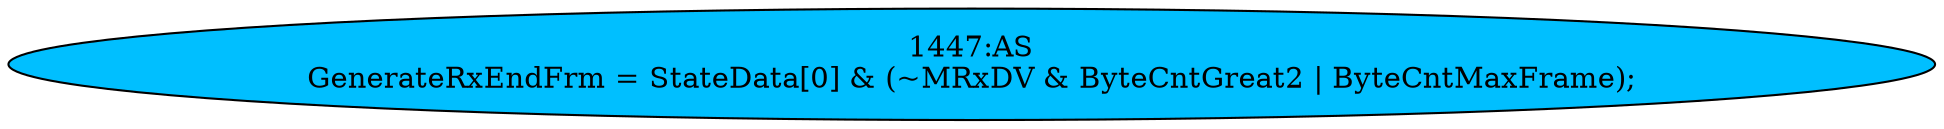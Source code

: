 strict digraph "" {
	node [label="\N"];
	"1447:AS"	 [ast="<pyverilog.vparser.ast.Assign object at 0x7fb43032a5d0>",
		def_var="['GenerateRxEndFrm']",
		fillcolor=deepskyblue,
		label="1447:AS
GenerateRxEndFrm = StateData[0] & (~MRxDV & ByteCntGreat2 | ByteCntMaxFrame);",
		statements="[]",
		style=filled,
		typ=Assign,
		use_var="['StateData', 'MRxDV', 'ByteCntGreat2', 'ByteCntMaxFrame']"];
}
